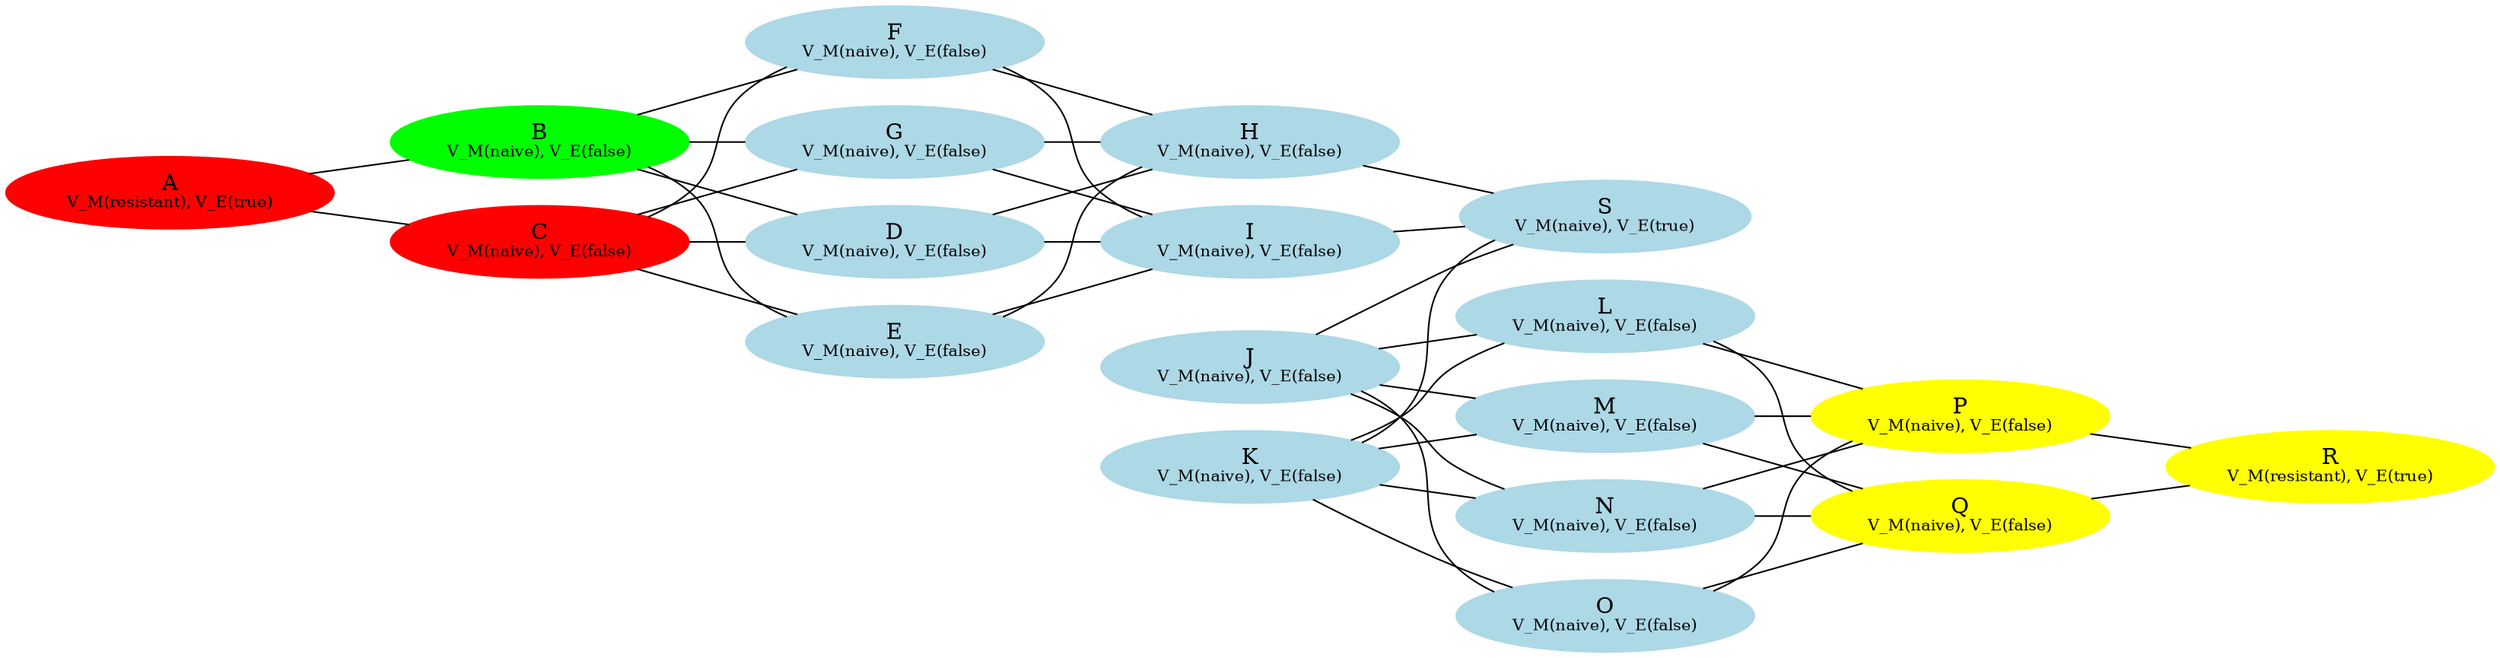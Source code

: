 graph {
 rankdir=LR;
A[label=<A<BR /><FONT POINT-SIZE="10">V_M(resistant), V_E(true)</FONT>>,style=filled, color=red];
B[label=<B<BR /><FONT POINT-SIZE="10">V_M(naive), V_E(false)</FONT>>,style=filled, color=green];
C[label=<C<BR /><FONT POINT-SIZE="10">V_M(naive), V_E(false)</FONT>>,style=filled, color=red];
D[label=<D<BR /><FONT POINT-SIZE="10">V_M(naive), V_E(false)</FONT>>,style=filled, color=lightblue];
E[label=<E<BR /><FONT POINT-SIZE="10">V_M(naive), V_E(false)</FONT>>,style=filled, color=lightblue];
F[label=<F<BR /><FONT POINT-SIZE="10">V_M(naive), V_E(false)</FONT>>,style=filled, color=lightblue];
G[label=<G<BR /><FONT POINT-SIZE="10">V_M(naive), V_E(false)</FONT>>,style=filled, color=lightblue];
H[label=<H<BR /><FONT POINT-SIZE="10">V_M(naive), V_E(false)</FONT>>,style=filled, color=lightblue];
I[label=<I<BR /><FONT POINT-SIZE="10">V_M(naive), V_E(false)</FONT>>,style=filled, color=lightblue];
J[label=<J<BR /><FONT POINT-SIZE="10">V_M(naive), V_E(false)</FONT>>,style=filled, color=lightblue];
K[label=<K<BR /><FONT POINT-SIZE="10">V_M(naive), V_E(false)</FONT>>,style=filled, color=lightblue];
L[label=<L<BR /><FONT POINT-SIZE="10">V_M(naive), V_E(false)</FONT>>,style=filled, color=lightblue];
M[label=<M<BR /><FONT POINT-SIZE="10">V_M(naive), V_E(false)</FONT>>,style=filled, color=lightblue];
N[label=<N<BR /><FONT POINT-SIZE="10">V_M(naive), V_E(false)</FONT>>,style=filled, color=lightblue];
O[label=<O<BR /><FONT POINT-SIZE="10">V_M(naive), V_E(false)</FONT>>,style=filled, color=lightblue];
P[label=<P<BR /><FONT POINT-SIZE="10">V_M(naive), V_E(false)</FONT>>,style=filled, color=yellow];
Q[label=<Q<BR /><FONT POINT-SIZE="10">V_M(naive), V_E(false)</FONT>>,style=filled, color=yellow];
R[label=<R<BR /><FONT POINT-SIZE="10">V_M(resistant), V_E(true)</FONT>>,style=filled, color=yellow];
S[label=<S<BR /><FONT POINT-SIZE="10">V_M(naive), V_E(true)</FONT>>,style=filled, color=lightblue];
A -- {{B C }}
B -- {{D E F G }}
C -- {{D E F G }}
D -- {{H I }}
E -- {{H I }}
F -- {{H I }}
G -- {{H I }}
H -- {{S }}
I -- {{S }}
J -- {{L M N O S }}
K -- {{L M N O S }}
L -- {{P Q }}
M -- {{P Q }}
N -- {{P Q }}
O -- {{P Q }}
P -- {{R }}
Q -- {{R }}
R -- {{}}
S -- {{}}
}